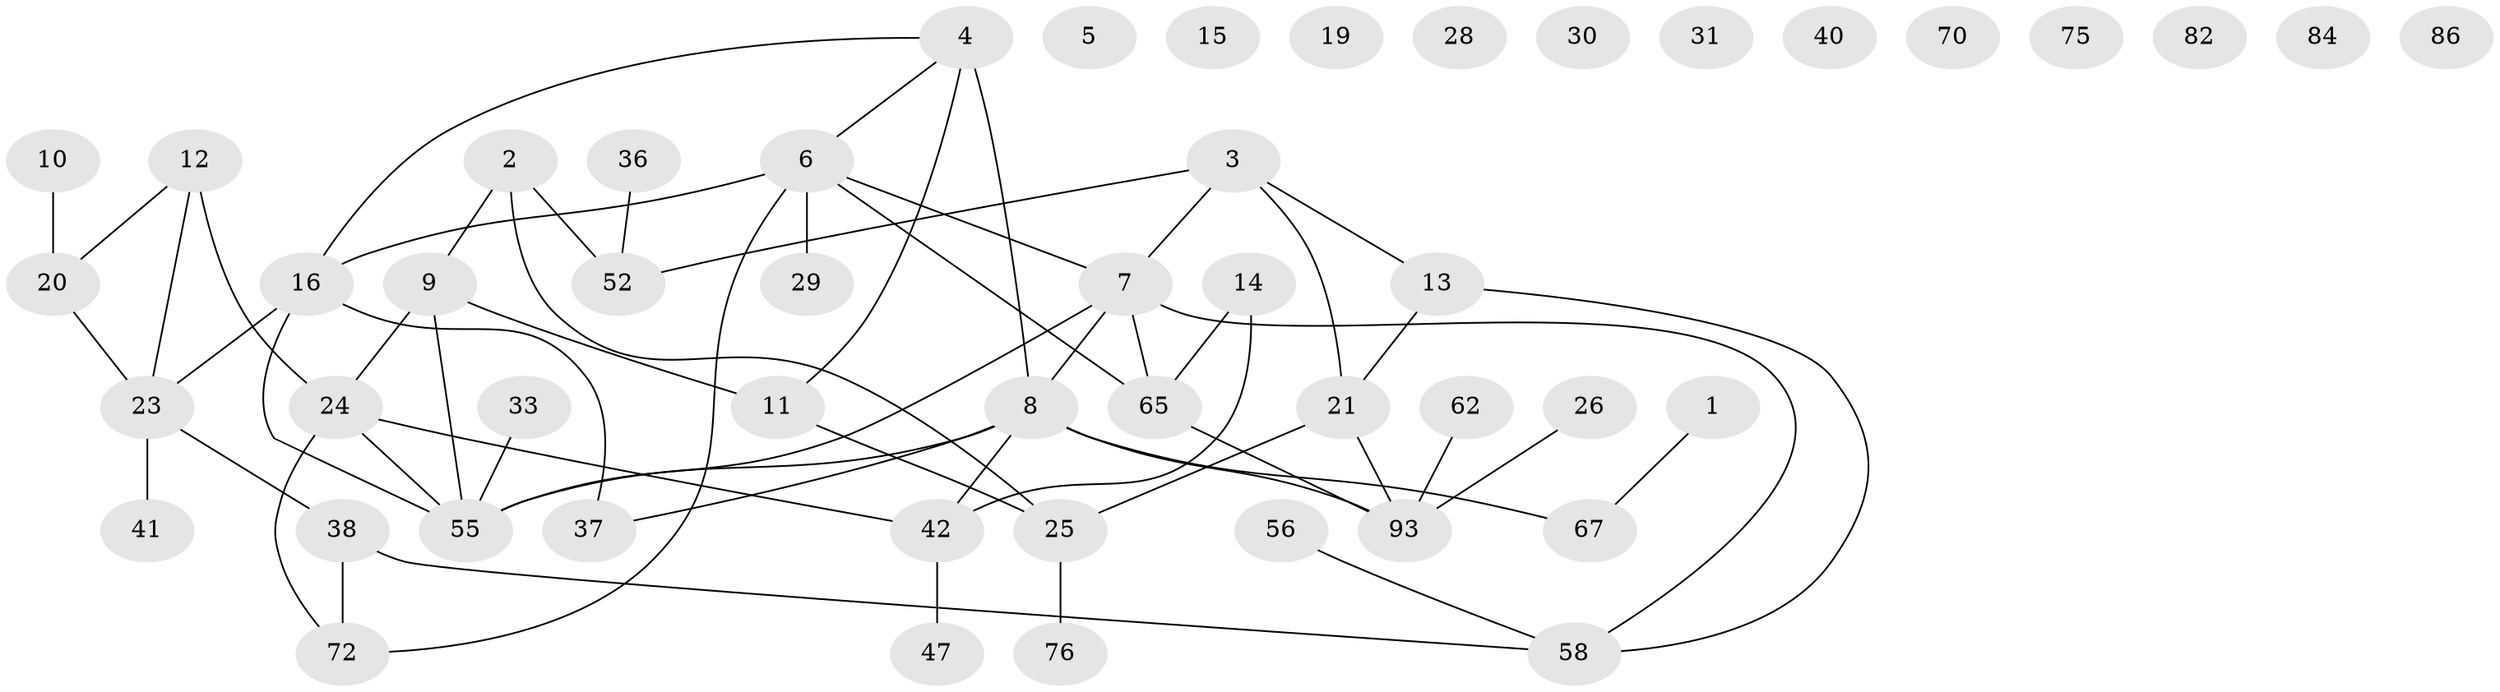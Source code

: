 // original degree distribution, {2: 0.26, 3: 0.19, 1: 0.23, 6: 0.04, 0: 0.11, 4: 0.13, 7: 0.01, 5: 0.03}
// Generated by graph-tools (version 1.1) at 2025/12/03/09/25 04:12:55]
// undirected, 50 vertices, 59 edges
graph export_dot {
graph [start="1"]
  node [color=gray90,style=filled];
  1 [super="+22"];
  2 [super="+66"];
  3 [super="+74+96"];
  4 [super="+68+61"];
  5 [super="+98"];
  6 [super="+44+32+48+51"];
  7 [super="+39+27"];
  8 [super="+78+71"];
  9 [super="+73+49"];
  10 [super="+54"];
  11;
  12 [super="+77+63"];
  13 [super="+97"];
  14;
  15;
  16 [super="+18+45+50+57+17"];
  19;
  20 [super="+59"];
  21 [super="+46"];
  23 [super="+92"];
  24 [super="+43"];
  25 [super="+35"];
  26;
  28;
  29;
  30;
  31;
  33;
  36;
  37;
  38 [super="+53"];
  40;
  41;
  42 [super="+69"];
  47;
  52 [super="+64"];
  55 [super="+85+94+81"];
  56 [super="+87"];
  58;
  62 [super="+99+83"];
  65;
  67;
  70;
  72;
  75;
  76;
  82;
  84;
  86;
  93 [super="+95"];
  1 -- 67;
  2 -- 9;
  2 -- 52;
  2 -- 25;
  3 -- 13;
  3 -- 21;
  3 -- 52;
  3 -- 7;
  4 -- 8 [weight=2];
  4 -- 16;
  4 -- 6;
  4 -- 11;
  6 -- 29;
  6 -- 16 [weight=2];
  6 -- 65;
  6 -- 72;
  6 -- 7;
  7 -- 8;
  7 -- 58;
  7 -- 65;
  7 -- 55;
  8 -- 67;
  8 -- 37;
  8 -- 93;
  8 -- 42;
  8 -- 55;
  9 -- 55;
  9 -- 24;
  9 -- 11;
  10 -- 20;
  11 -- 25;
  12 -- 24 [weight=2];
  12 -- 20;
  12 -- 23;
  13 -- 58;
  13 -- 21;
  14 -- 65;
  14 -- 42;
  16 -- 37;
  16 -- 23;
  16 -- 55;
  20 -- 23;
  21 -- 93;
  21 -- 25;
  23 -- 41;
  23 -- 38;
  24 -- 72;
  24 -- 42;
  24 -- 55;
  25 -- 76;
  26 -- 93;
  33 -- 55;
  36 -- 52;
  38 -- 58;
  38 -- 72;
  42 -- 47;
  56 -- 58;
  62 -- 93;
  65 -- 93;
}
